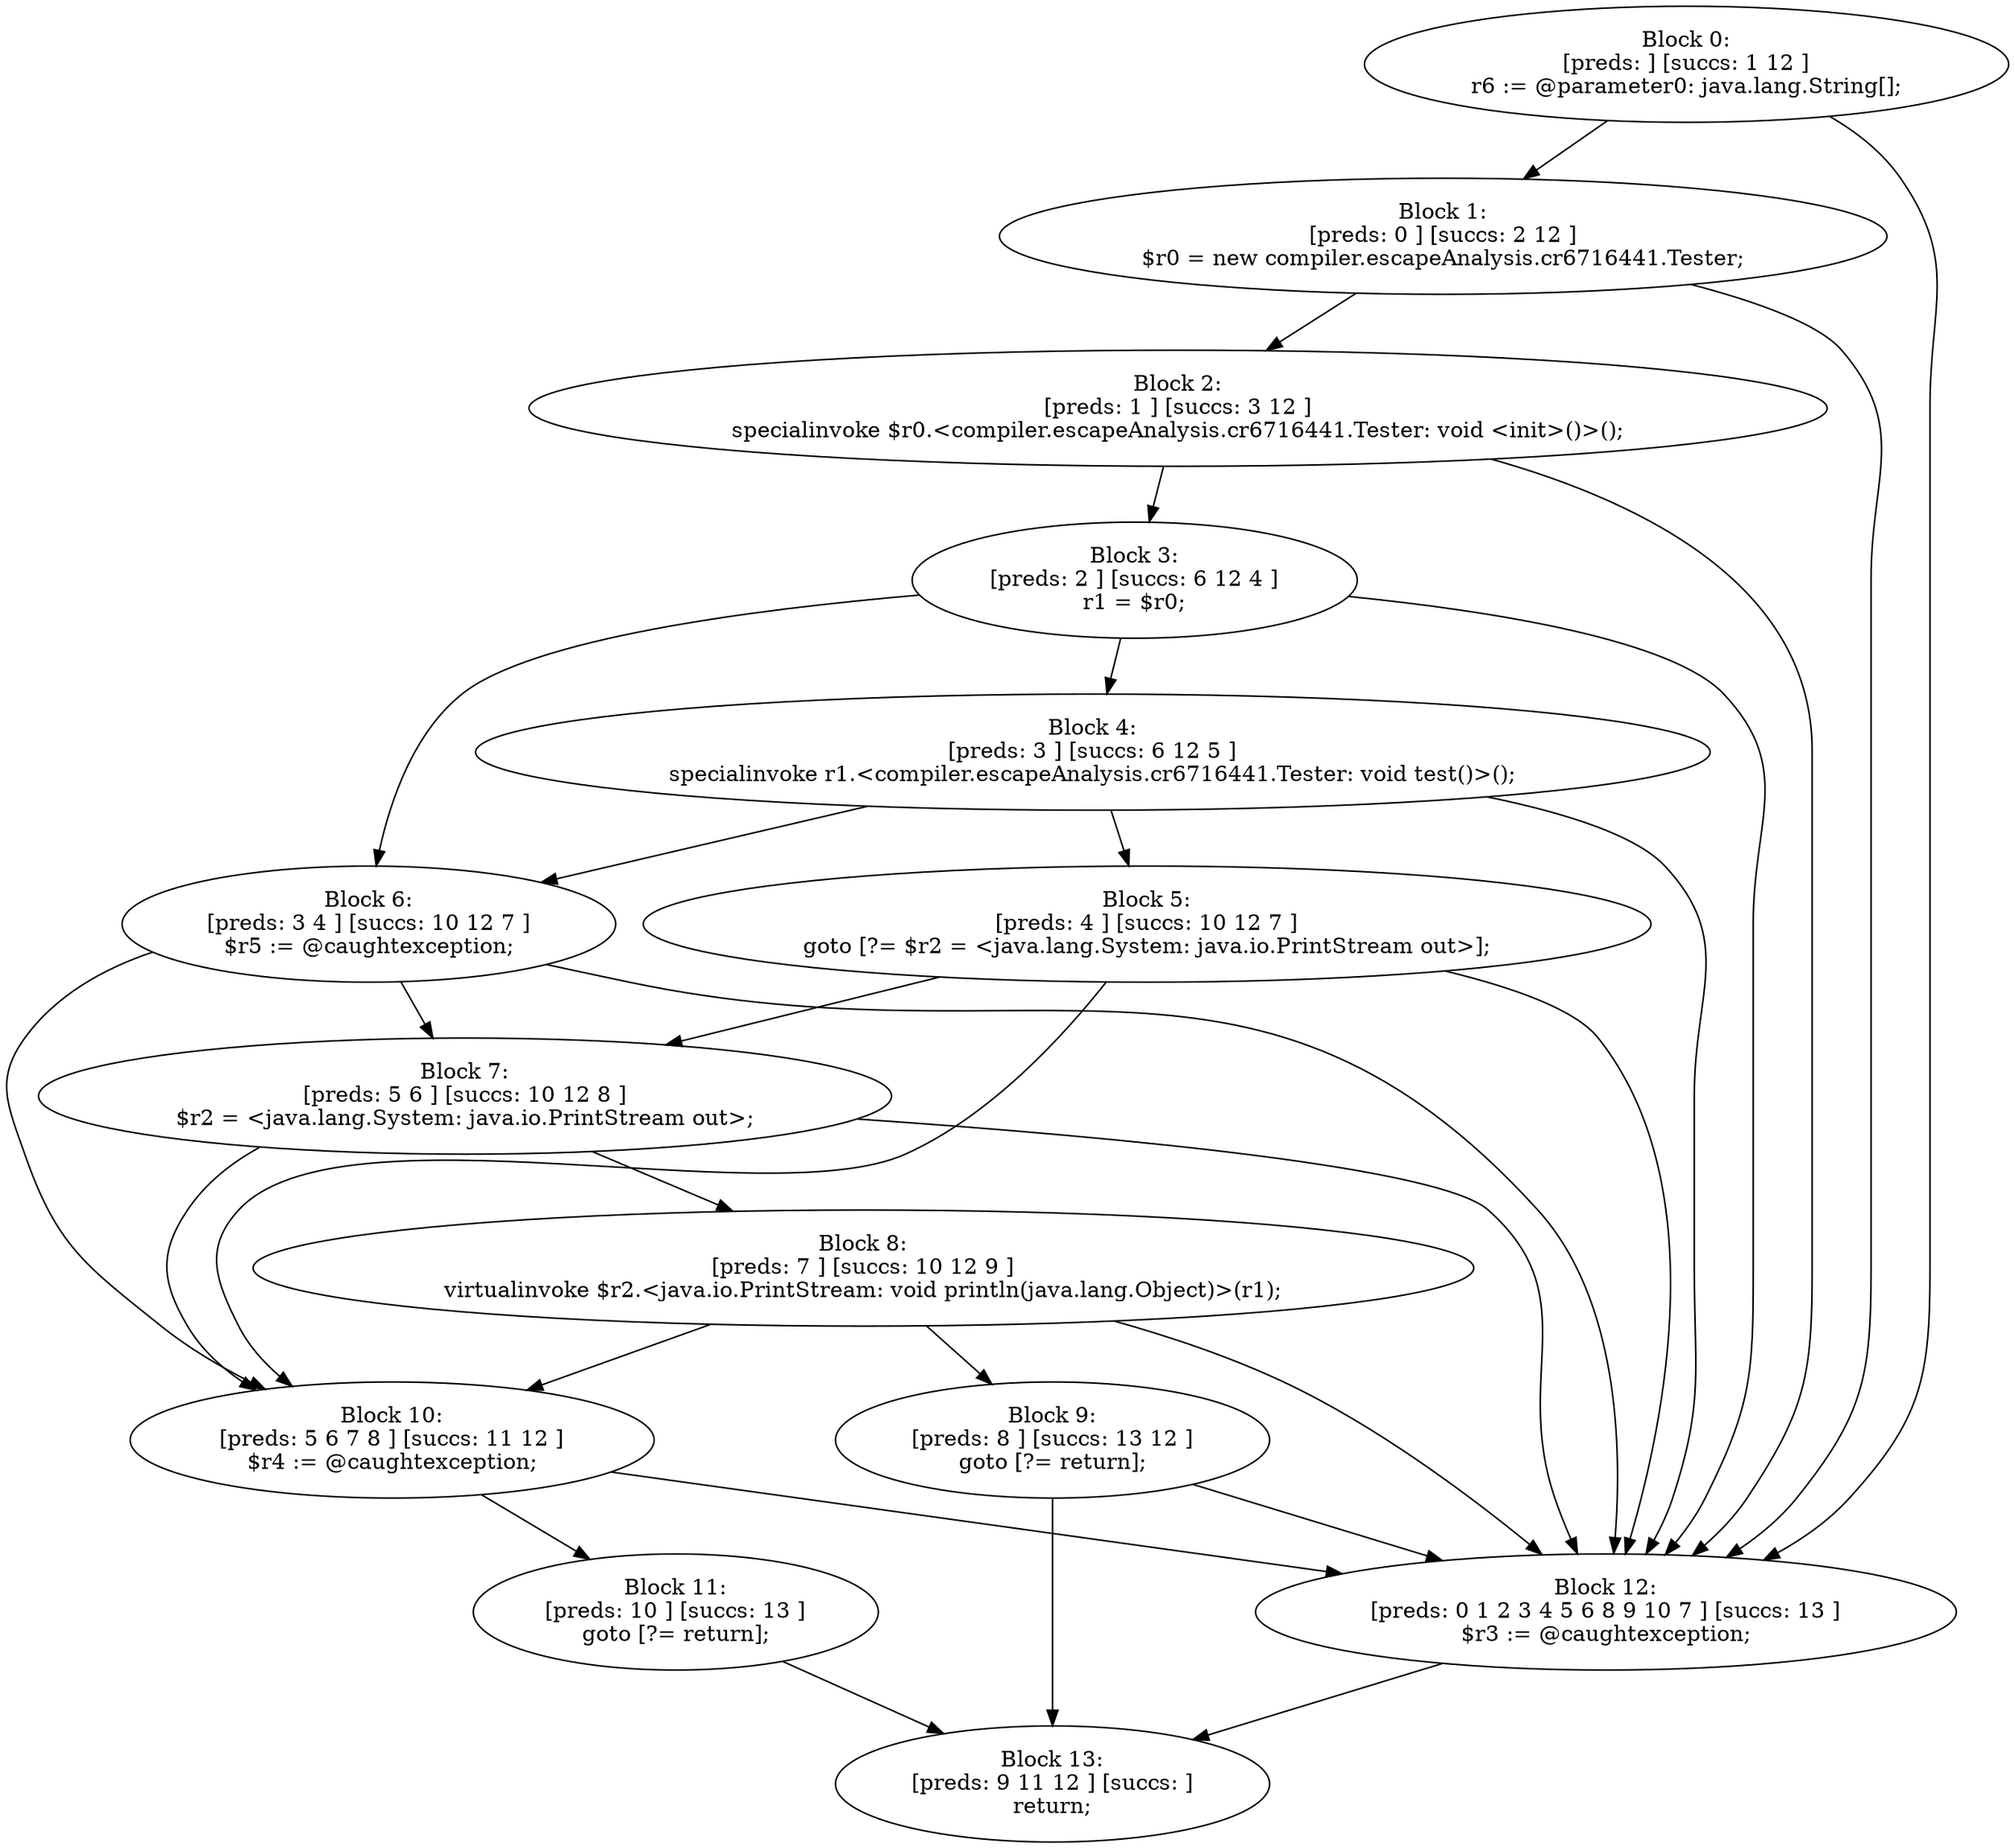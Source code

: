 digraph "unitGraph" {
    "Block 0:
[preds: ] [succs: 1 12 ]
r6 := @parameter0: java.lang.String[];
"
    "Block 1:
[preds: 0 ] [succs: 2 12 ]
$r0 = new compiler.escapeAnalysis.cr6716441.Tester;
"
    "Block 2:
[preds: 1 ] [succs: 3 12 ]
specialinvoke $r0.<compiler.escapeAnalysis.cr6716441.Tester: void <init>()>();
"
    "Block 3:
[preds: 2 ] [succs: 6 12 4 ]
r1 = $r0;
"
    "Block 4:
[preds: 3 ] [succs: 6 12 5 ]
specialinvoke r1.<compiler.escapeAnalysis.cr6716441.Tester: void test()>();
"
    "Block 5:
[preds: 4 ] [succs: 10 12 7 ]
goto [?= $r2 = <java.lang.System: java.io.PrintStream out>];
"
    "Block 6:
[preds: 3 4 ] [succs: 10 12 7 ]
$r5 := @caughtexception;
"
    "Block 7:
[preds: 5 6 ] [succs: 10 12 8 ]
$r2 = <java.lang.System: java.io.PrintStream out>;
"
    "Block 8:
[preds: 7 ] [succs: 10 12 9 ]
virtualinvoke $r2.<java.io.PrintStream: void println(java.lang.Object)>(r1);
"
    "Block 9:
[preds: 8 ] [succs: 13 12 ]
goto [?= return];
"
    "Block 10:
[preds: 5 6 7 8 ] [succs: 11 12 ]
$r4 := @caughtexception;
"
    "Block 11:
[preds: 10 ] [succs: 13 ]
goto [?= return];
"
    "Block 12:
[preds: 0 1 2 3 4 5 6 8 9 10 7 ] [succs: 13 ]
$r3 := @caughtexception;
"
    "Block 13:
[preds: 9 11 12 ] [succs: ]
return;
"
    "Block 0:
[preds: ] [succs: 1 12 ]
r6 := @parameter0: java.lang.String[];
"->"Block 1:
[preds: 0 ] [succs: 2 12 ]
$r0 = new compiler.escapeAnalysis.cr6716441.Tester;
";
    "Block 0:
[preds: ] [succs: 1 12 ]
r6 := @parameter0: java.lang.String[];
"->"Block 12:
[preds: 0 1 2 3 4 5 6 8 9 10 7 ] [succs: 13 ]
$r3 := @caughtexception;
";
    "Block 1:
[preds: 0 ] [succs: 2 12 ]
$r0 = new compiler.escapeAnalysis.cr6716441.Tester;
"->"Block 2:
[preds: 1 ] [succs: 3 12 ]
specialinvoke $r0.<compiler.escapeAnalysis.cr6716441.Tester: void <init>()>();
";
    "Block 1:
[preds: 0 ] [succs: 2 12 ]
$r0 = new compiler.escapeAnalysis.cr6716441.Tester;
"->"Block 12:
[preds: 0 1 2 3 4 5 6 8 9 10 7 ] [succs: 13 ]
$r3 := @caughtexception;
";
    "Block 2:
[preds: 1 ] [succs: 3 12 ]
specialinvoke $r0.<compiler.escapeAnalysis.cr6716441.Tester: void <init>()>();
"->"Block 3:
[preds: 2 ] [succs: 6 12 4 ]
r1 = $r0;
";
    "Block 2:
[preds: 1 ] [succs: 3 12 ]
specialinvoke $r0.<compiler.escapeAnalysis.cr6716441.Tester: void <init>()>();
"->"Block 12:
[preds: 0 1 2 3 4 5 6 8 9 10 7 ] [succs: 13 ]
$r3 := @caughtexception;
";
    "Block 3:
[preds: 2 ] [succs: 6 12 4 ]
r1 = $r0;
"->"Block 6:
[preds: 3 4 ] [succs: 10 12 7 ]
$r5 := @caughtexception;
";
    "Block 3:
[preds: 2 ] [succs: 6 12 4 ]
r1 = $r0;
"->"Block 12:
[preds: 0 1 2 3 4 5 6 8 9 10 7 ] [succs: 13 ]
$r3 := @caughtexception;
";
    "Block 3:
[preds: 2 ] [succs: 6 12 4 ]
r1 = $r0;
"->"Block 4:
[preds: 3 ] [succs: 6 12 5 ]
specialinvoke r1.<compiler.escapeAnalysis.cr6716441.Tester: void test()>();
";
    "Block 4:
[preds: 3 ] [succs: 6 12 5 ]
specialinvoke r1.<compiler.escapeAnalysis.cr6716441.Tester: void test()>();
"->"Block 6:
[preds: 3 4 ] [succs: 10 12 7 ]
$r5 := @caughtexception;
";
    "Block 4:
[preds: 3 ] [succs: 6 12 5 ]
specialinvoke r1.<compiler.escapeAnalysis.cr6716441.Tester: void test()>();
"->"Block 12:
[preds: 0 1 2 3 4 5 6 8 9 10 7 ] [succs: 13 ]
$r3 := @caughtexception;
";
    "Block 4:
[preds: 3 ] [succs: 6 12 5 ]
specialinvoke r1.<compiler.escapeAnalysis.cr6716441.Tester: void test()>();
"->"Block 5:
[preds: 4 ] [succs: 10 12 7 ]
goto [?= $r2 = <java.lang.System: java.io.PrintStream out>];
";
    "Block 5:
[preds: 4 ] [succs: 10 12 7 ]
goto [?= $r2 = <java.lang.System: java.io.PrintStream out>];
"->"Block 10:
[preds: 5 6 7 8 ] [succs: 11 12 ]
$r4 := @caughtexception;
";
    "Block 5:
[preds: 4 ] [succs: 10 12 7 ]
goto [?= $r2 = <java.lang.System: java.io.PrintStream out>];
"->"Block 12:
[preds: 0 1 2 3 4 5 6 8 9 10 7 ] [succs: 13 ]
$r3 := @caughtexception;
";
    "Block 5:
[preds: 4 ] [succs: 10 12 7 ]
goto [?= $r2 = <java.lang.System: java.io.PrintStream out>];
"->"Block 7:
[preds: 5 6 ] [succs: 10 12 8 ]
$r2 = <java.lang.System: java.io.PrintStream out>;
";
    "Block 6:
[preds: 3 4 ] [succs: 10 12 7 ]
$r5 := @caughtexception;
"->"Block 10:
[preds: 5 6 7 8 ] [succs: 11 12 ]
$r4 := @caughtexception;
";
    "Block 6:
[preds: 3 4 ] [succs: 10 12 7 ]
$r5 := @caughtexception;
"->"Block 12:
[preds: 0 1 2 3 4 5 6 8 9 10 7 ] [succs: 13 ]
$r3 := @caughtexception;
";
    "Block 6:
[preds: 3 4 ] [succs: 10 12 7 ]
$r5 := @caughtexception;
"->"Block 7:
[preds: 5 6 ] [succs: 10 12 8 ]
$r2 = <java.lang.System: java.io.PrintStream out>;
";
    "Block 7:
[preds: 5 6 ] [succs: 10 12 8 ]
$r2 = <java.lang.System: java.io.PrintStream out>;
"->"Block 10:
[preds: 5 6 7 8 ] [succs: 11 12 ]
$r4 := @caughtexception;
";
    "Block 7:
[preds: 5 6 ] [succs: 10 12 8 ]
$r2 = <java.lang.System: java.io.PrintStream out>;
"->"Block 12:
[preds: 0 1 2 3 4 5 6 8 9 10 7 ] [succs: 13 ]
$r3 := @caughtexception;
";
    "Block 7:
[preds: 5 6 ] [succs: 10 12 8 ]
$r2 = <java.lang.System: java.io.PrintStream out>;
"->"Block 8:
[preds: 7 ] [succs: 10 12 9 ]
virtualinvoke $r2.<java.io.PrintStream: void println(java.lang.Object)>(r1);
";
    "Block 8:
[preds: 7 ] [succs: 10 12 9 ]
virtualinvoke $r2.<java.io.PrintStream: void println(java.lang.Object)>(r1);
"->"Block 10:
[preds: 5 6 7 8 ] [succs: 11 12 ]
$r4 := @caughtexception;
";
    "Block 8:
[preds: 7 ] [succs: 10 12 9 ]
virtualinvoke $r2.<java.io.PrintStream: void println(java.lang.Object)>(r1);
"->"Block 12:
[preds: 0 1 2 3 4 5 6 8 9 10 7 ] [succs: 13 ]
$r3 := @caughtexception;
";
    "Block 8:
[preds: 7 ] [succs: 10 12 9 ]
virtualinvoke $r2.<java.io.PrintStream: void println(java.lang.Object)>(r1);
"->"Block 9:
[preds: 8 ] [succs: 13 12 ]
goto [?= return];
";
    "Block 9:
[preds: 8 ] [succs: 13 12 ]
goto [?= return];
"->"Block 13:
[preds: 9 11 12 ] [succs: ]
return;
";
    "Block 9:
[preds: 8 ] [succs: 13 12 ]
goto [?= return];
"->"Block 12:
[preds: 0 1 2 3 4 5 6 8 9 10 7 ] [succs: 13 ]
$r3 := @caughtexception;
";
    "Block 10:
[preds: 5 6 7 8 ] [succs: 11 12 ]
$r4 := @caughtexception;
"->"Block 11:
[preds: 10 ] [succs: 13 ]
goto [?= return];
";
    "Block 10:
[preds: 5 6 7 8 ] [succs: 11 12 ]
$r4 := @caughtexception;
"->"Block 12:
[preds: 0 1 2 3 4 5 6 8 9 10 7 ] [succs: 13 ]
$r3 := @caughtexception;
";
    "Block 11:
[preds: 10 ] [succs: 13 ]
goto [?= return];
"->"Block 13:
[preds: 9 11 12 ] [succs: ]
return;
";
    "Block 12:
[preds: 0 1 2 3 4 5 6 8 9 10 7 ] [succs: 13 ]
$r3 := @caughtexception;
"->"Block 13:
[preds: 9 11 12 ] [succs: ]
return;
";
}
